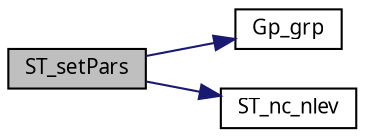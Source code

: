 digraph G
{
  edge [fontname="FreeSans.ttf",fontsize=10,labelfontname="FreeSans.ttf",labelfontsize=10];
  node [fontname="FreeSans.ttf",fontsize=10,shape=record];
  rankdir=LR;
  Node1 [label="ST_setPars",height=0.2,width=0.4,color="black", fillcolor="grey75", style="filled" fontcolor="black"];
  Node1 -> Node2 [color="midnightblue",fontsize=10,style="solid",fontname="FreeSans.ttf"];
  Node2 [label="Gp_grp",height=0.2,width=0.4,color="black", fillcolor="white", style="filled",URL="$lmer_8c.html#b8860702c5746bbc78758b160094e9e6",tooltip="Return the group in the (nf, Gp) combination to which ind belongs."];
  Node1 -> Node3 [color="midnightblue",fontsize=10,style="solid",fontname="FreeSans.ttf"];
  Node3 [label="ST_nc_nlev",height=0.2,width=0.4,color="black", fillcolor="white", style="filled",URL="$lmer_8c.html#3a7fab2a88117d83971db12f53eaa91e",tooltip="Populate the st, nc and nlev arrays."];
}
